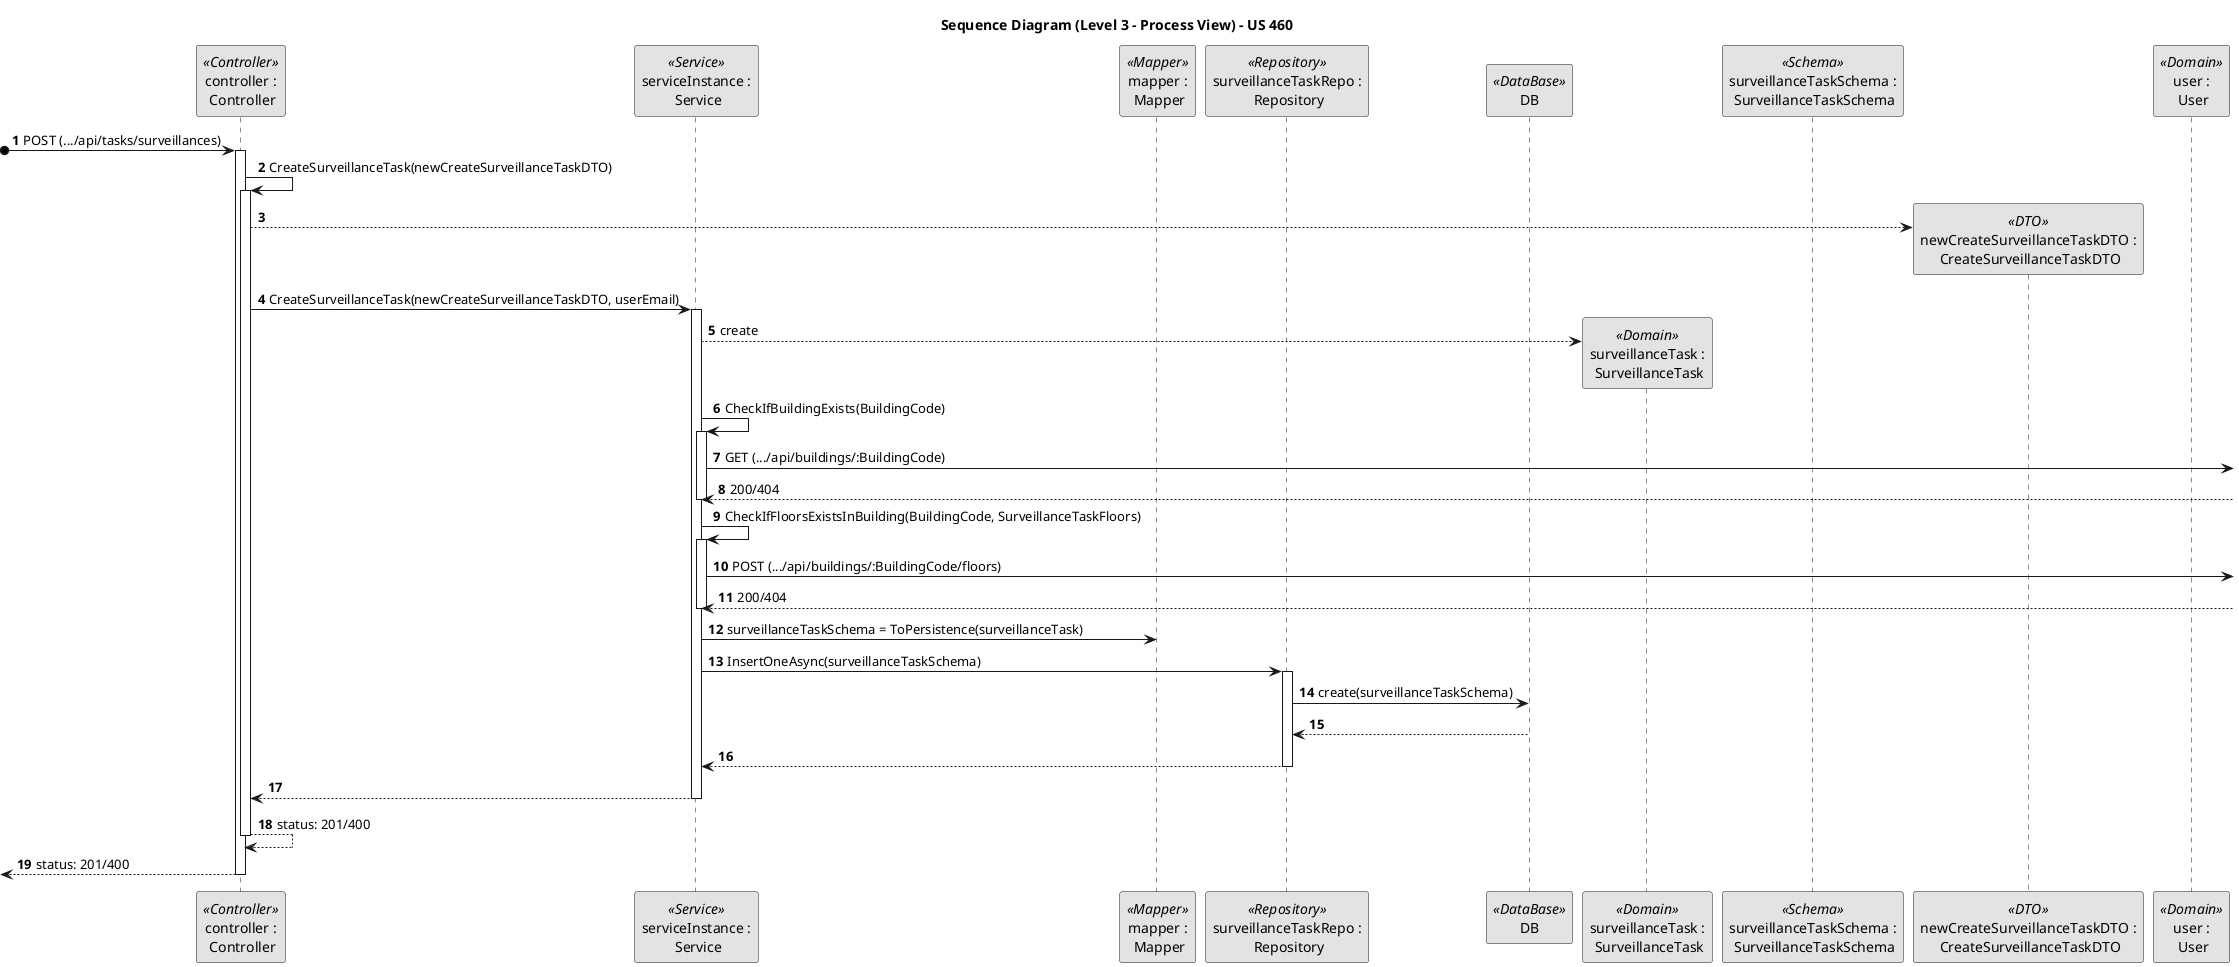 @startuml
skinparam monochrome true
skinparam packageStyle rectangle
skinparam shadowing false

title Sequence Diagram (Level 3 - Process View) - US 460
autonumber

participant "controller :\n Controller" as controller <<Controller>>
participant "serviceInstance :\n Service" as service <<Service>>
participant "mapper :\n Mapper" as mapper <<Mapper>>
participant "surveillanceTaskRepo :\n Repository" as repo <<Repository>>
participant "DB" as db <<DataBase>>

participant "surveillanceTask :\n SurveillanceTask" as surveillanceTask <<Domain>>
participant "surveillanceTaskSchema :\n SurveillanceTaskSchema" as surveillanceTaskSchema <<Schema>>
participant "newCreateSurveillanceTaskDTO :\n CreateSurveillanceTaskDTO" as surveillanceTaskDTO <<DTO>>
participant "user :\n User" as user <<Domain>>

?o-> controller : POST (.../api/tasks/surveillances)
activate controller
    controller -> controller : CreateSurveillanceTask(newCreateSurveillanceTaskDTO)
    activate controller
        controller --> surveillanceTaskDTO** :
        controller -> service : CreateSurveillanceTask(newCreateSurveillanceTaskDTO, userEmail)
        activate service
            service --> surveillanceTask** : create
            service -> service : CheckIfBuildingExists(BuildingCode)
            activate service
                service -> : GET (.../api/buildings/:BuildingCode)
                service <-- : 200/404
            deactivate service

            service -> service : CheckIfFloorsExistsInBuilding(BuildingCode, SurveillanceTaskFloors)
            activate service
                service -> : POST (.../api/buildings/:BuildingCode/floors)
                service <-- : 200/404
            deactivate service

            service -> mapper : surveillanceTaskSchema = ToPersistence(surveillanceTask)
            service -> repo : InsertOneAsync(surveillanceTaskSchema)
            activate repo
                repo -> db : create(surveillanceTaskSchema)
                db --> repo :
                repo --> service :
            deactivate repo
            service --> controller :
        deactivate service
        controller --> controller : status: 201/400
    deactivate controller

    <-- controller : status: 201/400
deactivate controller

@enduml